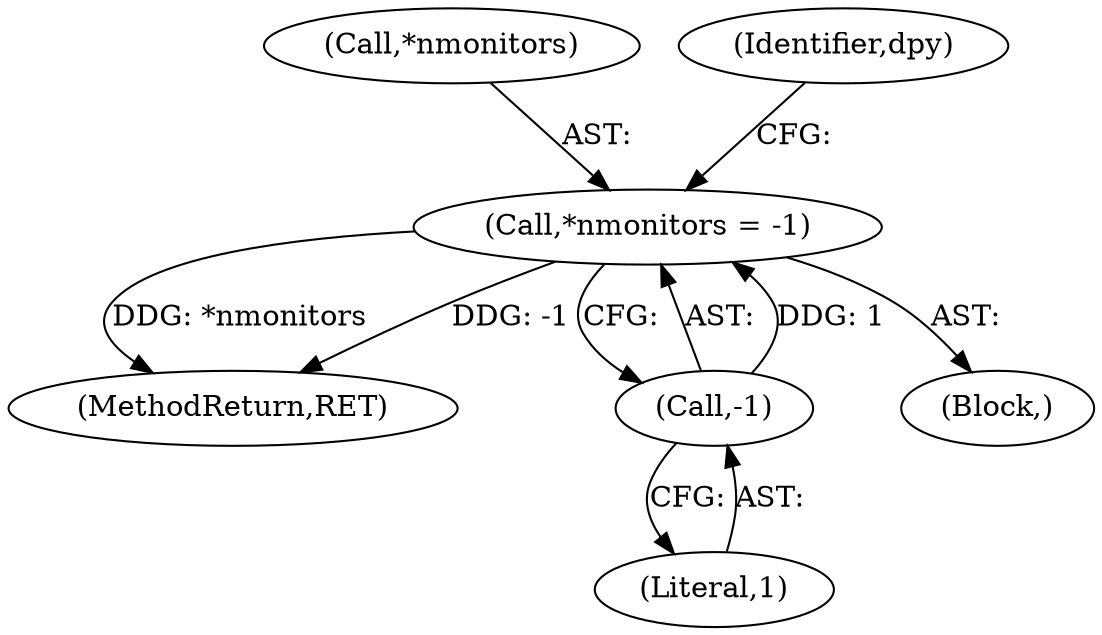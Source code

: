digraph "0_libXrandr_a0df3e1c7728205e5c7650b2e6dce684139254a6@pointer" {
"1000133" [label="(Call,*nmonitors = -1)"];
"1000136" [label="(Call,-1)"];
"1000136" [label="(Call,-1)"];
"1000134" [label="(Call,*nmonitors)"];
"1000137" [label="(Literal,1)"];
"1000463" [label="(MethodReturn,RET)"];
"1000133" [label="(Call,*nmonitors = -1)"];
"1000139" [label="(Identifier,dpy)"];
"1000105" [label="(Block,)"];
"1000133" -> "1000105"  [label="AST: "];
"1000133" -> "1000136"  [label="CFG: "];
"1000134" -> "1000133"  [label="AST: "];
"1000136" -> "1000133"  [label="AST: "];
"1000139" -> "1000133"  [label="CFG: "];
"1000133" -> "1000463"  [label="DDG: *nmonitors"];
"1000133" -> "1000463"  [label="DDG: -1"];
"1000136" -> "1000133"  [label="DDG: 1"];
"1000136" -> "1000137"  [label="CFG: "];
"1000137" -> "1000136"  [label="AST: "];
}
